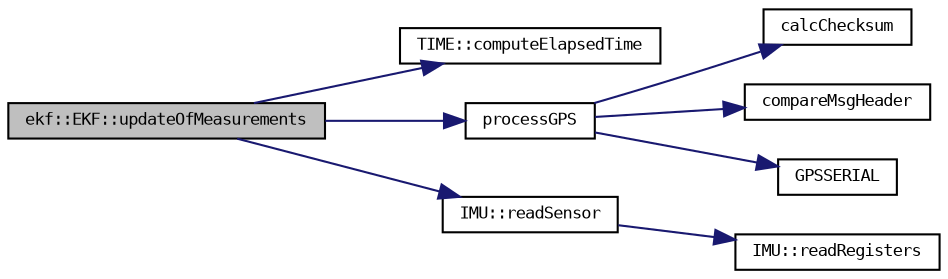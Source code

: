 digraph "ekf::EKF::updateOfMeasurements"
{
  bgcolor="transparent";
  edge [fontname="DejaVuSansMono",fontsize="8",labelfontname="DejaVuSansMono",labelfontsize="8"];
  node [fontname="DejaVuSansMono",fontsize="8",shape=record];
  rankdir="LR";
  Node78 [label="ekf::EKF::updateOfMeasurements",height=0.2,width=0.4,color="black", fillcolor="grey75", style="filled", fontcolor="black"];
  Node78 -> Node79 [color="midnightblue",fontsize="8",style="solid",fontname="DejaVuSansMono"];
  Node79 [label="TIME::computeElapsedTime",height=0.2,width=0.4,color="black",URL="$classTIME.html#a51b6020daf09773ef3948cf6b9ccd736",tooltip="Retorna o valor do tempo decorrido desde a última requisição. "];
  Node78 -> Node80 [color="midnightblue",fontsize="8",style="solid",fontname="DejaVuSansMono"];
  Node80 [label="processGPS",height=0.2,width=0.4,color="black",URL="$GPS_8h.html#ad604e63cc857e5663dfba96c37c66bc7"];
  Node80 -> Node81 [color="midnightblue",fontsize="8",style="solid",fontname="DejaVuSansMono"];
  Node81 [label="calcChecksum",height=0.2,width=0.4,color="black",URL="$GPS_8h.html#aa2fac937d6e192633f020459321241e7"];
  Node80 -> Node82 [color="midnightblue",fontsize="8",style="solid",fontname="DejaVuSansMono"];
  Node82 [label="compareMsgHeader",height=0.2,width=0.4,color="black",URL="$GPS_8h.html#aecde093c7427cc661daceaa118cf4455"];
  Node80 -> Node83 [color="midnightblue",fontsize="8",style="solid",fontname="DejaVuSansMono"];
  Node83 [label="GPSSERIAL",height=0.2,width=0.4,color="black",URL="$GPS_8h.html#a5d2ecd8f29f7e3e702c8b8bea333f6c6"];
  Node78 -> Node84 [color="midnightblue",fontsize="8",style="solid",fontname="DejaVuSansMono"];
  Node84 [label="IMU::readSensor",height=0.2,width=0.4,color="black",URL="$classIMU.html#ac574728dbbc752155239a35c8bbd6e79"];
  Node84 -> Node85 [color="midnightblue",fontsize="8",style="solid",fontname="DejaVuSansMono"];
  Node85 [label="IMU::readRegisters",height=0.2,width=0.4,color="black",URL="$classIMU.html#a87c200faa130ff4d2d3416b2d83f4f49"];
}
